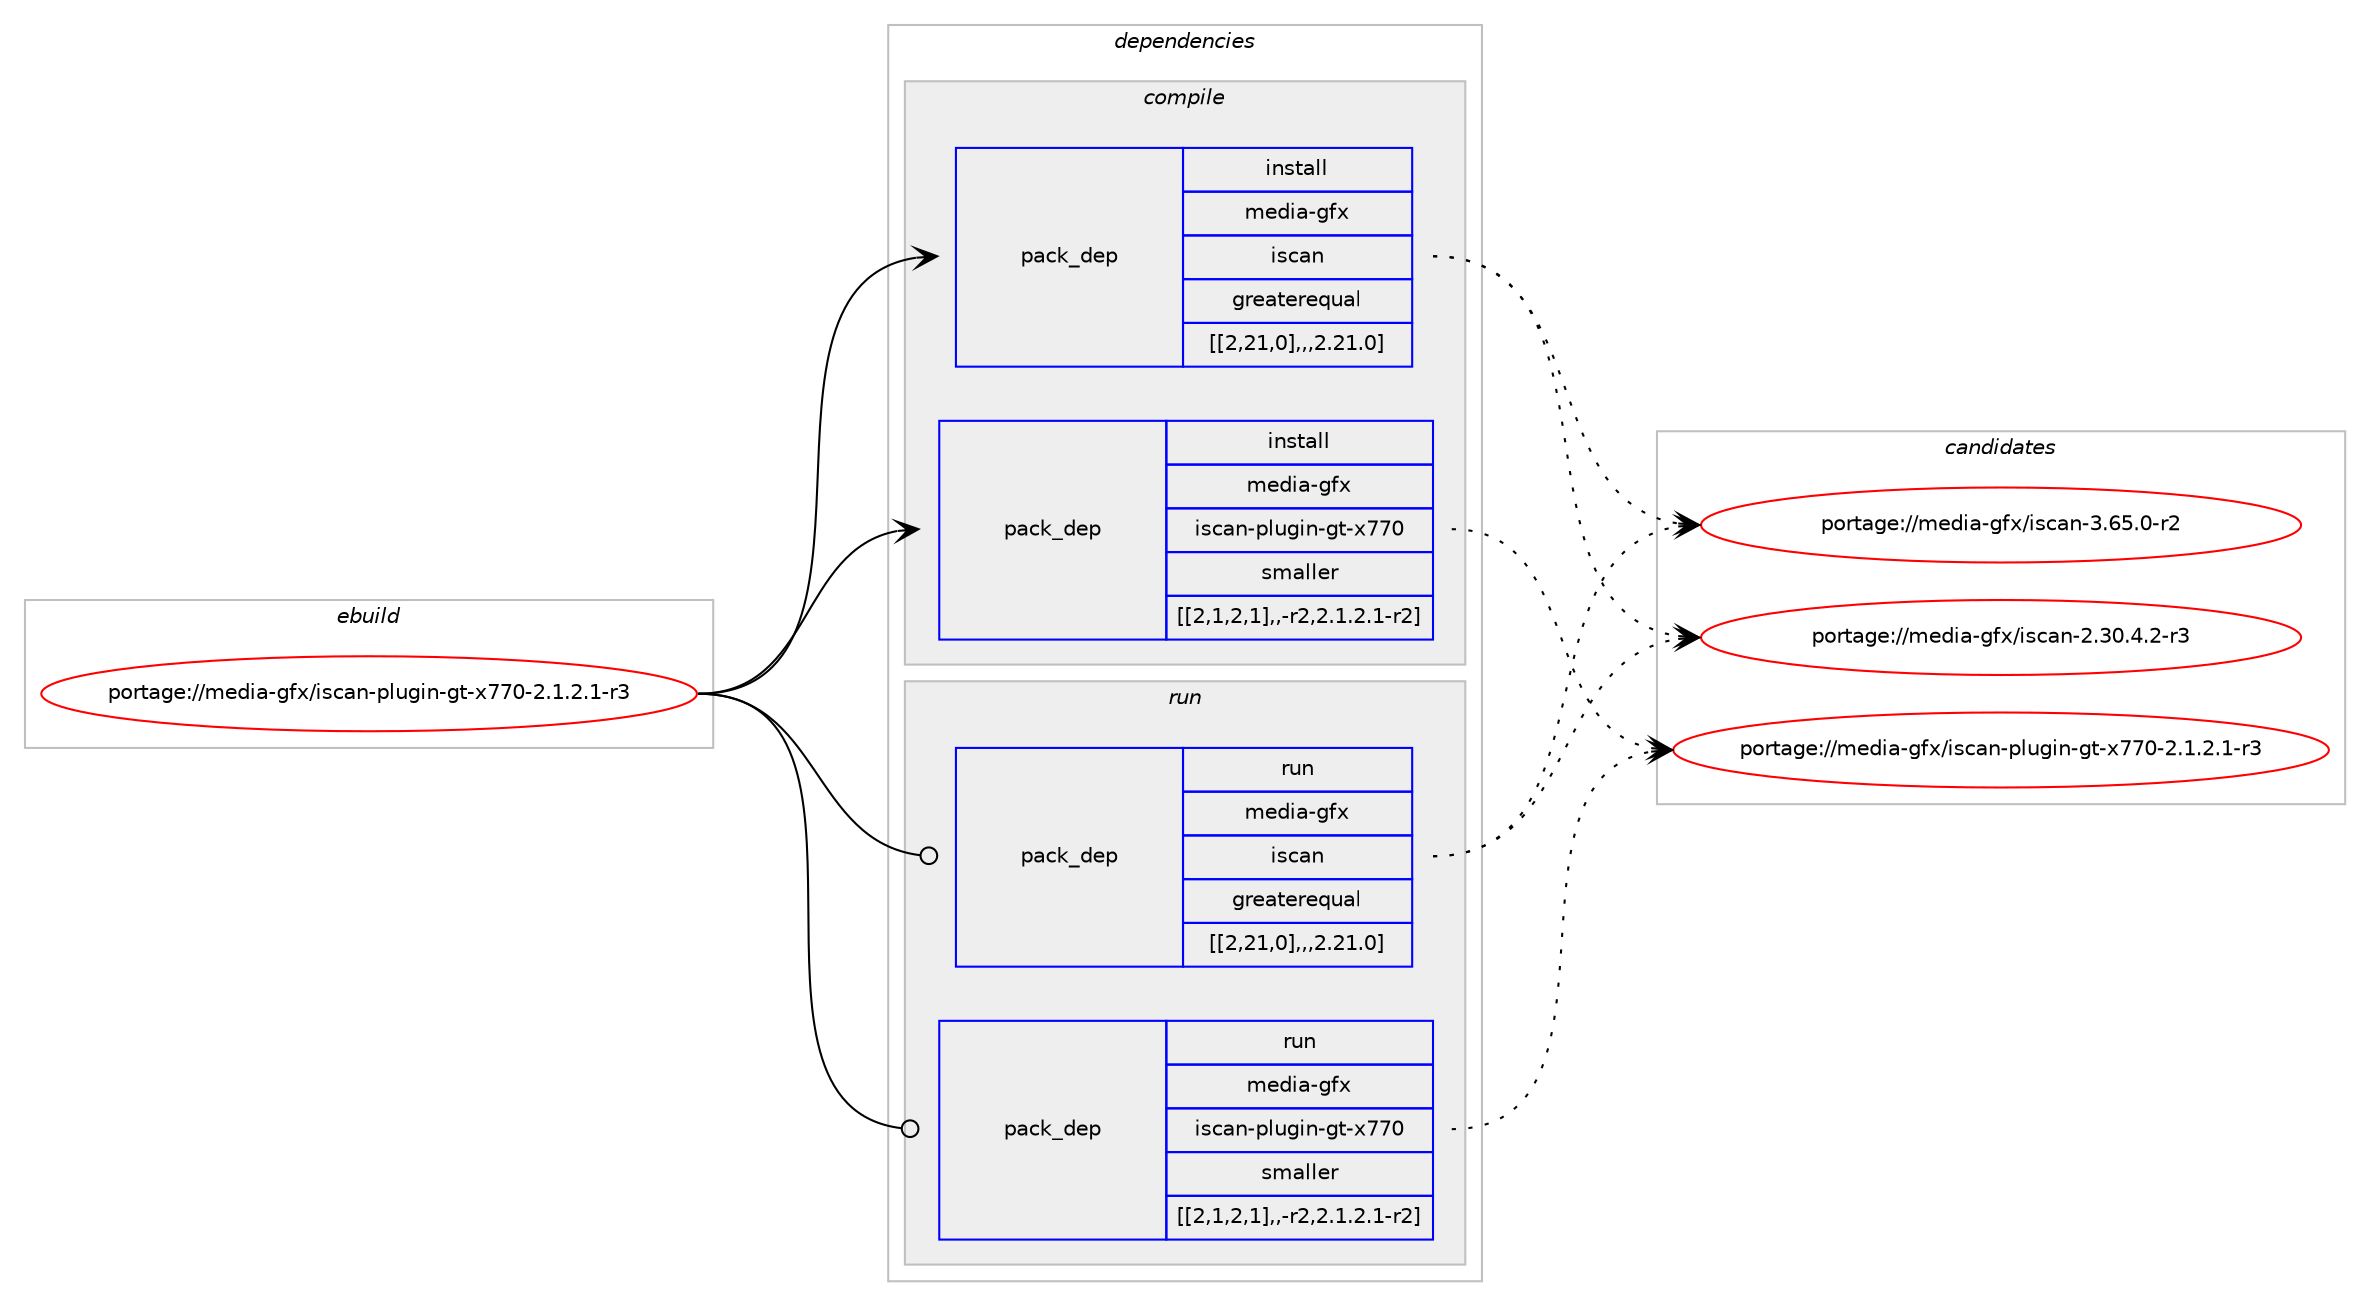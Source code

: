 digraph prolog {

# *************
# Graph options
# *************

newrank=true;
concentrate=true;
compound=true;
graph [rankdir=LR,fontname=Helvetica,fontsize=10,ranksep=1.5];#, ranksep=2.5, nodesep=0.2];
edge  [arrowhead=vee];
node  [fontname=Helvetica,fontsize=10];

# **********
# The ebuild
# **********

subgraph cluster_leftcol {
color=gray;
label=<<i>ebuild</i>>;
id [label="portage://media-gfx/iscan-plugin-gt-x770-2.1.2.1-r3", color=red, width=4, href="../media-gfx/iscan-plugin-gt-x770-2.1.2.1-r3.svg"];
}

# ****************
# The dependencies
# ****************

subgraph cluster_midcol {
color=gray;
label=<<i>dependencies</i>>;
subgraph cluster_compile {
fillcolor="#eeeeee";
style=filled;
label=<<i>compile</i>>;
subgraph pack227328 {
dependency306562 [label=<<TABLE BORDER="0" CELLBORDER="1" CELLSPACING="0" CELLPADDING="4" WIDTH="220"><TR><TD ROWSPAN="6" CELLPADDING="30">pack_dep</TD></TR><TR><TD WIDTH="110">install</TD></TR><TR><TD>media-gfx</TD></TR><TR><TD>iscan</TD></TR><TR><TD>greaterequal</TD></TR><TR><TD>[[2,21,0],,,2.21.0]</TD></TR></TABLE>>, shape=none, color=blue];
}
id:e -> dependency306562:w [weight=20,style="solid",arrowhead="vee"];
subgraph pack227329 {
dependency306563 [label=<<TABLE BORDER="0" CELLBORDER="1" CELLSPACING="0" CELLPADDING="4" WIDTH="220"><TR><TD ROWSPAN="6" CELLPADDING="30">pack_dep</TD></TR><TR><TD WIDTH="110">install</TD></TR><TR><TD>media-gfx</TD></TR><TR><TD>iscan-plugin-gt-x770</TD></TR><TR><TD>smaller</TD></TR><TR><TD>[[2,1,2,1],,-r2,2.1.2.1-r2]</TD></TR></TABLE>>, shape=none, color=blue];
}
id:e -> dependency306563:w [weight=20,style="solid",arrowhead="vee"];
}
subgraph cluster_compileandrun {
fillcolor="#eeeeee";
style=filled;
label=<<i>compile and run</i>>;
}
subgraph cluster_run {
fillcolor="#eeeeee";
style=filled;
label=<<i>run</i>>;
subgraph pack227330 {
dependency306564 [label=<<TABLE BORDER="0" CELLBORDER="1" CELLSPACING="0" CELLPADDING="4" WIDTH="220"><TR><TD ROWSPAN="6" CELLPADDING="30">pack_dep</TD></TR><TR><TD WIDTH="110">run</TD></TR><TR><TD>media-gfx</TD></TR><TR><TD>iscan</TD></TR><TR><TD>greaterequal</TD></TR><TR><TD>[[2,21,0],,,2.21.0]</TD></TR></TABLE>>, shape=none, color=blue];
}
id:e -> dependency306564:w [weight=20,style="solid",arrowhead="odot"];
subgraph pack227331 {
dependency306565 [label=<<TABLE BORDER="0" CELLBORDER="1" CELLSPACING="0" CELLPADDING="4" WIDTH="220"><TR><TD ROWSPAN="6" CELLPADDING="30">pack_dep</TD></TR><TR><TD WIDTH="110">run</TD></TR><TR><TD>media-gfx</TD></TR><TR><TD>iscan-plugin-gt-x770</TD></TR><TR><TD>smaller</TD></TR><TR><TD>[[2,1,2,1],,-r2,2.1.2.1-r2]</TD></TR></TABLE>>, shape=none, color=blue];
}
id:e -> dependency306565:w [weight=20,style="solid",arrowhead="odot"];
}
}

# **************
# The candidates
# **************

subgraph cluster_choices {
rank=same;
color=gray;
label=<<i>candidates</i>>;

subgraph choice227328 {
color=black;
nodesep=1;
choice1091011001059745103102120471051159997110455146545346484511450 [label="portage://media-gfx/iscan-3.65.0-r2", color=red, width=4,href="../media-gfx/iscan-3.65.0-r2.svg"];
choice10910110010597451031021204710511599971104550465148465246504511451 [label="portage://media-gfx/iscan-2.30.4.2-r3", color=red, width=4,href="../media-gfx/iscan-2.30.4.2-r3.svg"];
dependency306562:e -> choice1091011001059745103102120471051159997110455146545346484511450:w [style=dotted,weight="100"];
dependency306562:e -> choice10910110010597451031021204710511599971104550465148465246504511451:w [style=dotted,weight="100"];
}
subgraph choice227329 {
color=black;
nodesep=1;
choice109101100105974510310212047105115999711045112108117103105110451031164512055554845504649465046494511451 [label="portage://media-gfx/iscan-plugin-gt-x770-2.1.2.1-r3", color=red, width=4,href="../media-gfx/iscan-plugin-gt-x770-2.1.2.1-r3.svg"];
dependency306563:e -> choice109101100105974510310212047105115999711045112108117103105110451031164512055554845504649465046494511451:w [style=dotted,weight="100"];
}
subgraph choice227330 {
color=black;
nodesep=1;
choice1091011001059745103102120471051159997110455146545346484511450 [label="portage://media-gfx/iscan-3.65.0-r2", color=red, width=4,href="../media-gfx/iscan-3.65.0-r2.svg"];
choice10910110010597451031021204710511599971104550465148465246504511451 [label="portage://media-gfx/iscan-2.30.4.2-r3", color=red, width=4,href="../media-gfx/iscan-2.30.4.2-r3.svg"];
dependency306564:e -> choice1091011001059745103102120471051159997110455146545346484511450:w [style=dotted,weight="100"];
dependency306564:e -> choice10910110010597451031021204710511599971104550465148465246504511451:w [style=dotted,weight="100"];
}
subgraph choice227331 {
color=black;
nodesep=1;
choice109101100105974510310212047105115999711045112108117103105110451031164512055554845504649465046494511451 [label="portage://media-gfx/iscan-plugin-gt-x770-2.1.2.1-r3", color=red, width=4,href="../media-gfx/iscan-plugin-gt-x770-2.1.2.1-r3.svg"];
dependency306565:e -> choice109101100105974510310212047105115999711045112108117103105110451031164512055554845504649465046494511451:w [style=dotted,weight="100"];
}
}

}
